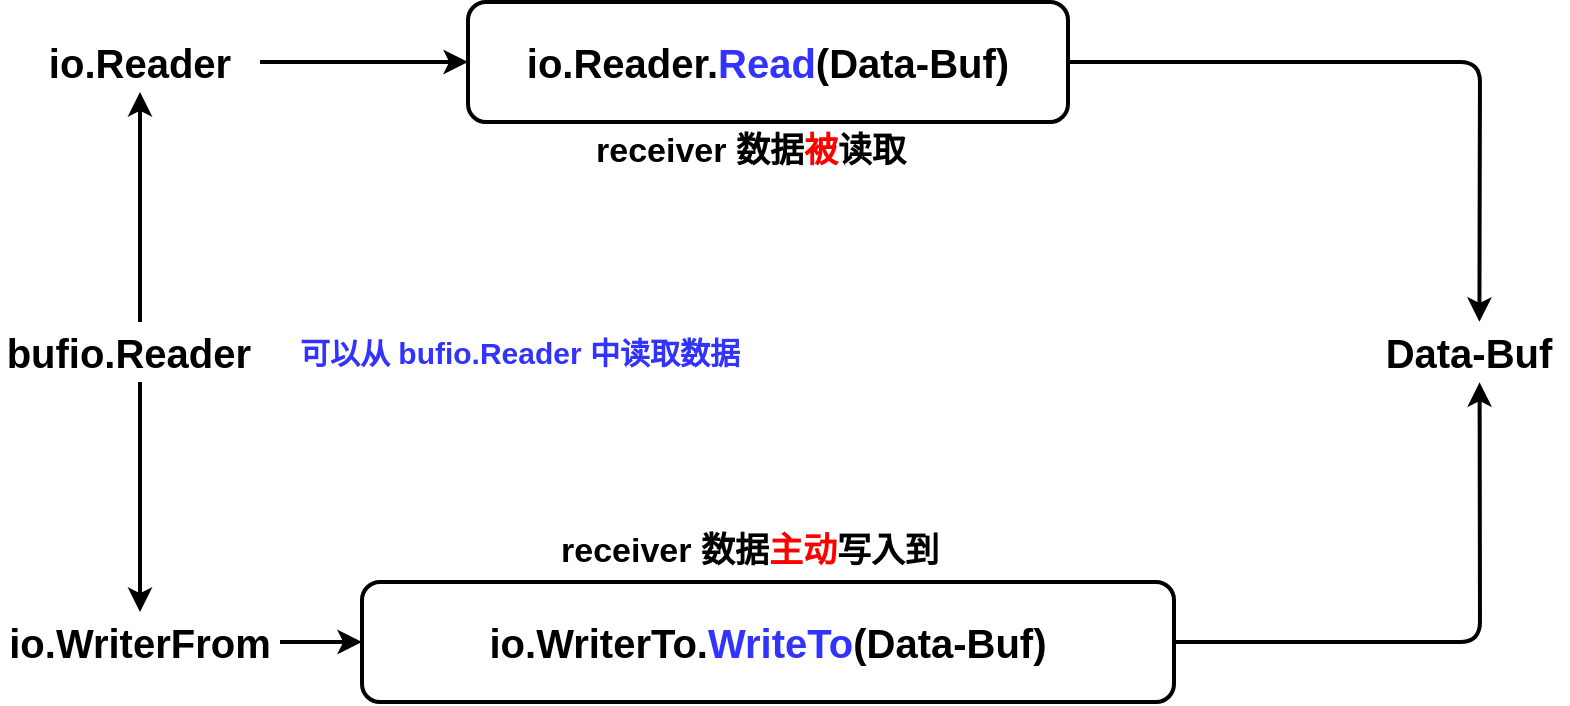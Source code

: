 <mxfile>
    <diagram id="l4VaCGtDxNiq3XIAox5f" name="Page-1">
        <mxGraphModel dx="990" dy="575" grid="1" gridSize="10" guides="1" tooltips="1" connect="1" arrows="1" fold="1" page="1" pageScale="1" pageWidth="827" pageHeight="1169" math="0" shadow="0">
            <root>
                <mxCell id="0"/>
                <mxCell id="1" parent="0"/>
                <mxCell id="8" style="edgeStyle=none;html=1;entryX=0;entryY=0.5;entryDx=0;entryDy=0;strokeWidth=2;" edge="1" parent="1" source="2" target="4">
                    <mxGeometry relative="1" as="geometry"/>
                </mxCell>
                <mxCell id="2" value="io.Reader" style="text;html=1;strokeColor=none;fillColor=none;align=center;verticalAlign=middle;whiteSpace=wrap;rounded=0;fontStyle=1;fontSize=20;" vertex="1" parent="1">
                    <mxGeometry x="40" y="165" width="120" height="30" as="geometry"/>
                </mxCell>
                <mxCell id="3" value="Data-Buf" style="text;html=1;align=center;verticalAlign=middle;resizable=0;points=[];autosize=1;strokeColor=none;fillColor=none;fontStyle=1;fontSize=20;" vertex="1" parent="1">
                    <mxGeometry x="714" y="310" width="100" height="30" as="geometry"/>
                </mxCell>
                <mxCell id="9" style="edgeStyle=none;html=1;entryX=0.557;entryY=-0.003;entryDx=0;entryDy=0;entryPerimeter=0;strokeWidth=2;" edge="1" parent="1" source="4" target="3">
                    <mxGeometry relative="1" as="geometry">
                        <Array as="points">
                            <mxPoint x="770" y="180"/>
                        </Array>
                    </mxGeometry>
                </mxCell>
                <mxCell id="4" value="&lt;b&gt;io.Reader.&lt;font color=&quot;#3333ff&quot;&gt;Read&lt;/font&gt;(Data-Buf)&lt;/b&gt;" style="rounded=1;whiteSpace=wrap;html=1;fontSize=20;strokeWidth=2;" vertex="1" parent="1">
                    <mxGeometry x="264" y="150" width="300" height="60" as="geometry"/>
                </mxCell>
                <mxCell id="10" style="edgeStyle=none;html=1;entryX=0.558;entryY=1.006;entryDx=0;entryDy=0;entryPerimeter=0;strokeWidth=2;" edge="1" parent="1" source="5" target="3">
                    <mxGeometry relative="1" as="geometry">
                        <Array as="points">
                            <mxPoint x="770" y="470"/>
                        </Array>
                    </mxGeometry>
                </mxCell>
                <mxCell id="5" value="&lt;b&gt;io.WriterTo.&lt;font color=&quot;#3333ff&quot;&gt;WriteTo&lt;/font&gt;(Data-Buf)&lt;/b&gt;" style="rounded=1;whiteSpace=wrap;html=1;fontSize=20;strokeWidth=2;" vertex="1" parent="1">
                    <mxGeometry x="211" y="440" width="406" height="60" as="geometry"/>
                </mxCell>
                <mxCell id="13" style="edgeStyle=none;html=1;entryX=0;entryY=0.5;entryDx=0;entryDy=0;strokeWidth=2;" edge="1" parent="1" source="6" target="5">
                    <mxGeometry relative="1" as="geometry"/>
                </mxCell>
                <mxCell id="6" value="io.WriterFrom" style="text;html=1;strokeColor=none;fillColor=none;align=center;verticalAlign=middle;whiteSpace=wrap;rounded=0;fontStyle=1;fontSize=20;" vertex="1" parent="1">
                    <mxGeometry x="30" y="455" width="140" height="30" as="geometry"/>
                </mxCell>
                <mxCell id="11" style="edgeStyle=none;html=1;entryX=0.5;entryY=1;entryDx=0;entryDy=0;strokeWidth=2;" edge="1" parent="1" source="7" target="2">
                    <mxGeometry relative="1" as="geometry"/>
                </mxCell>
                <mxCell id="12" style="edgeStyle=none;html=1;entryX=0.5;entryY=0;entryDx=0;entryDy=0;strokeWidth=2;" edge="1" parent="1" source="7" target="6">
                    <mxGeometry relative="1" as="geometry"/>
                </mxCell>
                <mxCell id="7" value="bufio.Reader&amp;nbsp;&amp;nbsp;" style="text;html=1;strokeColor=none;fillColor=none;align=center;verticalAlign=middle;whiteSpace=wrap;rounded=0;fontStyle=1;fontSize=20;" vertex="1" parent="1">
                    <mxGeometry x="30" y="310" width="140" height="30" as="geometry"/>
                </mxCell>
                <mxCell id="14" value="receiver 数据&lt;font color=&quot;#ff0000&quot;&gt;被&lt;/font&gt;读取" style="text;html=1;strokeColor=none;fillColor=none;align=center;verticalAlign=middle;whiteSpace=wrap;rounded=0;fontSize=17;fontStyle=1" vertex="1" parent="1">
                    <mxGeometry x="318.5" y="210" width="173" height="30" as="geometry"/>
                </mxCell>
                <mxCell id="15" value="receiver 数据&lt;font color=&quot;#ff0000&quot;&gt;主动&lt;/font&gt;写入到" style="text;html=1;strokeColor=none;fillColor=none;align=center;verticalAlign=middle;whiteSpace=wrap;rounded=0;fontSize=17;fontStyle=1" vertex="1" parent="1">
                    <mxGeometry x="300" y="410" width="210" height="30" as="geometry"/>
                </mxCell>
                <mxCell id="16" value="可以从 bufio.Reader 中读取数据" style="text;html=1;strokeColor=none;fillColor=none;align=center;verticalAlign=middle;whiteSpace=wrap;rounded=0;fontSize=15;fontColor=#3333FF;fontStyle=1" vertex="1" parent="1">
                    <mxGeometry x="170" y="310" width="240" height="30" as="geometry"/>
                </mxCell>
            </root>
        </mxGraphModel>
    </diagram>
</mxfile>